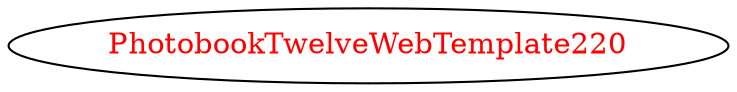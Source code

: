 digraph dependencyGraph {
 concentrate=true;
 ranksep="2.0";
 rankdir="LR"; 
 splines="ortho";
"PhotobookTwelveWebTemplate220" [fontcolor="red"];
}